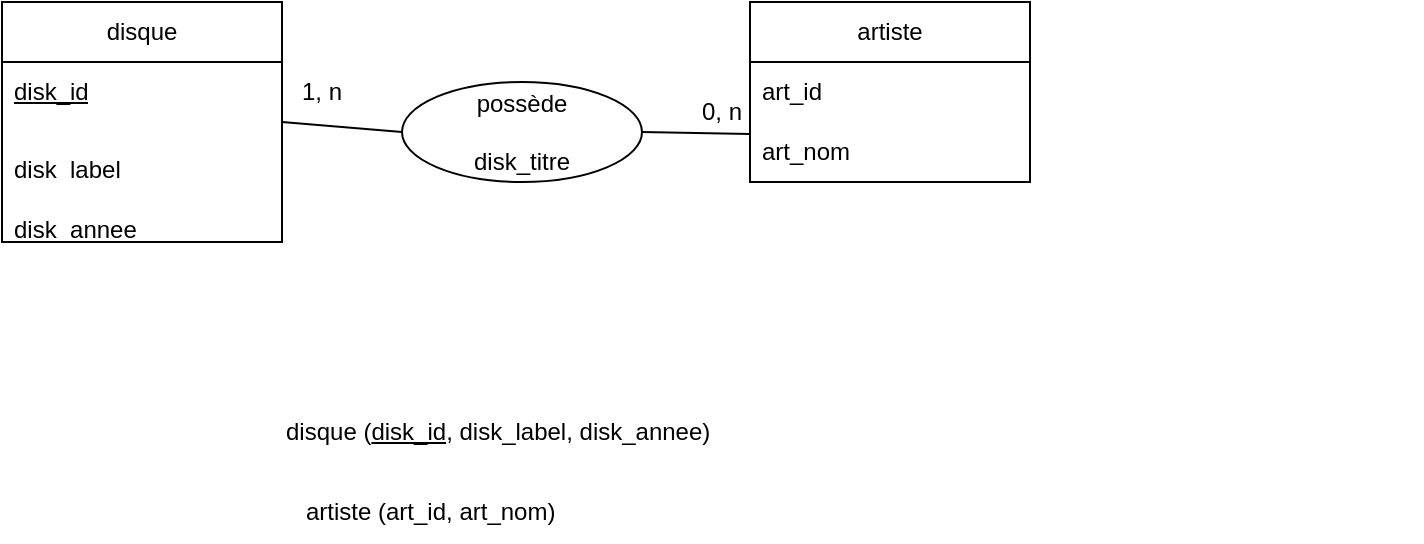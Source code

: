 <mxfile version="20.7.4" type="github">
  <diagram id="p_BGwyCHmVhsH4xGU52v" name="Page-1">
    <mxGraphModel dx="658" dy="556" grid="1" gridSize="10" guides="1" tooltips="1" connect="1" arrows="1" fold="1" page="1" pageScale="1" pageWidth="827" pageHeight="1169" math="0" shadow="0">
      <root>
        <mxCell id="0" />
        <mxCell id="1" parent="0" />
        <mxCell id="_CBYcLnBkWRyQDIWY4Gg-22" style="rounded=0;orthogonalLoop=1;jettySize=auto;html=1;exitX=1;exitY=0.5;exitDx=0;exitDy=0;entryX=0;entryY=0.5;entryDx=0;entryDy=0;endArrow=none;endFill=0;" edge="1" parent="1" source="_CBYcLnBkWRyQDIWY4Gg-9" target="_CBYcLnBkWRyQDIWY4Gg-20">
          <mxGeometry relative="1" as="geometry" />
        </mxCell>
        <mxCell id="_CBYcLnBkWRyQDIWY4Gg-9" value="disque" style="swimlane;fontStyle=0;childLayout=stackLayout;horizontal=1;startSize=30;horizontalStack=0;resizeParent=1;resizeParentMax=0;resizeLast=0;collapsible=1;marginBottom=0;whiteSpace=wrap;html=1;" vertex="1" parent="1">
          <mxGeometry x="40" y="70" width="140" height="120" as="geometry" />
        </mxCell>
        <mxCell id="_CBYcLnBkWRyQDIWY4Gg-10" value="&lt;u&gt;disk_id&lt;/u&gt;" style="text;strokeColor=none;fillColor=none;align=left;verticalAlign=middle;spacingLeft=4;spacingRight=4;overflow=hidden;points=[[0,0.5],[1,0.5]];portConstraint=eastwest;rotatable=0;whiteSpace=wrap;html=1;" vertex="1" parent="_CBYcLnBkWRyQDIWY4Gg-9">
          <mxGeometry y="30" width="140" height="30" as="geometry" />
        </mxCell>
        <mxCell id="_CBYcLnBkWRyQDIWY4Gg-13" value="&#xa;disk_label&#xa;&#xa;" style="text;strokeColor=none;fillColor=none;align=left;verticalAlign=middle;spacingLeft=4;spacingRight=4;overflow=hidden;points=[[0,0.5],[1,0.5]];portConstraint=eastwest;rotatable=0;whiteSpace=wrap;html=1;" vertex="1" parent="_CBYcLnBkWRyQDIWY4Gg-9">
          <mxGeometry y="60" width="140" height="30" as="geometry" />
        </mxCell>
        <mxCell id="_CBYcLnBkWRyQDIWY4Gg-14" value="&#xa;disk_annee&#xa;&#xa;" style="text;strokeColor=none;fillColor=none;align=left;verticalAlign=middle;spacingLeft=4;spacingRight=4;overflow=hidden;points=[[0,0.5],[1,0.5]];portConstraint=eastwest;rotatable=0;whiteSpace=wrap;html=1;" vertex="1" parent="_CBYcLnBkWRyQDIWY4Gg-9">
          <mxGeometry y="90" width="140" height="30" as="geometry" />
        </mxCell>
        <mxCell id="_CBYcLnBkWRyQDIWY4Gg-15" value="&lt;div&gt;disque (&lt;u&gt;disk_id&lt;/u&gt;, disk_label, disk_annee)&lt;/div&gt;" style="text;strokeColor=none;align=left;fillColor=none;html=1;verticalAlign=middle;whiteSpace=wrap;rounded=0;" vertex="1" parent="1">
          <mxGeometry x="180" y="270" width="570" height="30" as="geometry" />
        </mxCell>
        <mxCell id="_CBYcLnBkWRyQDIWY4Gg-16" value="artiste" style="swimlane;fontStyle=0;childLayout=stackLayout;horizontal=1;startSize=30;horizontalStack=0;resizeParent=1;resizeParentMax=0;resizeLast=0;collapsible=1;marginBottom=0;whiteSpace=wrap;html=1;" vertex="1" parent="1">
          <mxGeometry x="414" y="70" width="140" height="90" as="geometry" />
        </mxCell>
        <mxCell id="_CBYcLnBkWRyQDIWY4Gg-17" value="art_id" style="text;strokeColor=none;fillColor=none;align=left;verticalAlign=middle;spacingLeft=4;spacingRight=4;overflow=hidden;points=[[0,0.5],[1,0.5]];portConstraint=eastwest;rotatable=0;whiteSpace=wrap;html=1;" vertex="1" parent="_CBYcLnBkWRyQDIWY4Gg-16">
          <mxGeometry y="30" width="140" height="30" as="geometry" />
        </mxCell>
        <mxCell id="_CBYcLnBkWRyQDIWY4Gg-18" value="art_nom" style="text;strokeColor=none;fillColor=none;align=left;verticalAlign=middle;spacingLeft=4;spacingRight=4;overflow=hidden;points=[[0,0.5],[1,0.5]];portConstraint=eastwest;rotatable=0;whiteSpace=wrap;html=1;" vertex="1" parent="_CBYcLnBkWRyQDIWY4Gg-16">
          <mxGeometry y="60" width="140" height="30" as="geometry" />
        </mxCell>
        <mxCell id="_CBYcLnBkWRyQDIWY4Gg-23" style="edgeStyle=none;rounded=0;orthogonalLoop=1;jettySize=auto;html=1;exitX=1;exitY=0.5;exitDx=0;exitDy=0;entryX=0;entryY=0.2;entryDx=0;entryDy=0;entryPerimeter=0;endArrow=none;endFill=0;" edge="1" parent="1" source="_CBYcLnBkWRyQDIWY4Gg-20" target="_CBYcLnBkWRyQDIWY4Gg-18">
          <mxGeometry relative="1" as="geometry" />
        </mxCell>
        <mxCell id="_CBYcLnBkWRyQDIWY4Gg-20" value="&lt;div&gt;possède&lt;/div&gt;&lt;div&gt;&lt;br&gt;&lt;/div&gt;&lt;div&gt;disk_titre&lt;/div&gt;" style="ellipse;whiteSpace=wrap;html=1;" vertex="1" parent="1">
          <mxGeometry x="240" y="110" width="120" height="50" as="geometry" />
        </mxCell>
        <mxCell id="_CBYcLnBkWRyQDIWY4Gg-24" value="0, n" style="text;strokeColor=none;align=center;fillColor=none;html=1;verticalAlign=middle;whiteSpace=wrap;rounded=0;" vertex="1" parent="1">
          <mxGeometry x="370" y="110" width="60" height="30" as="geometry" />
        </mxCell>
        <mxCell id="_CBYcLnBkWRyQDIWY4Gg-25" value="1, n" style="text;strokeColor=none;align=center;fillColor=none;html=1;verticalAlign=middle;whiteSpace=wrap;rounded=0;" vertex="1" parent="1">
          <mxGeometry x="170" y="100" width="60" height="30" as="geometry" />
        </mxCell>
        <mxCell id="_CBYcLnBkWRyQDIWY4Gg-26" value="artiste (art_id, art_nom)" style="text;strokeColor=none;align=left;fillColor=none;html=1;verticalAlign=middle;whiteSpace=wrap;rounded=0;" vertex="1" parent="1">
          <mxGeometry x="190" y="310" width="220" height="30" as="geometry" />
        </mxCell>
      </root>
    </mxGraphModel>
  </diagram>
</mxfile>
